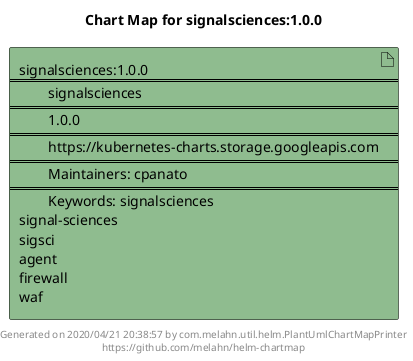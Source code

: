@startuml
skinparam linetype ortho
skinparam backgroundColor white
skinparam usecaseBorderColor black
skinparam usecaseArrowColor LightSlateGray
skinparam artifactBorderColor black
skinparam artifactArrowColor LightSlateGray

title Chart Map for signalsciences:1.0.0

'There is one referenced Helm Chart
artifact "signalsciences:1.0.0\n====\n\tsignalsciences\n====\n\t1.0.0\n====\n\thttps://kubernetes-charts.storage.googleapis.com\n====\n\tMaintainers: cpanato\n====\n\tKeywords: signalsciences\nsignal-sciences\nsigsci\nagent\nfirewall\nwaf" as signalsciences_1_0_0 #DarkSeaGreen

'There are 0 referenced Docker Images

'Chart Dependencies

center footer Generated on 2020/04/21 20:38:57 by com.melahn.util.helm.PlantUmlChartMapPrinter\nhttps://github.com/melahn/helm-chartmap
@enduml
